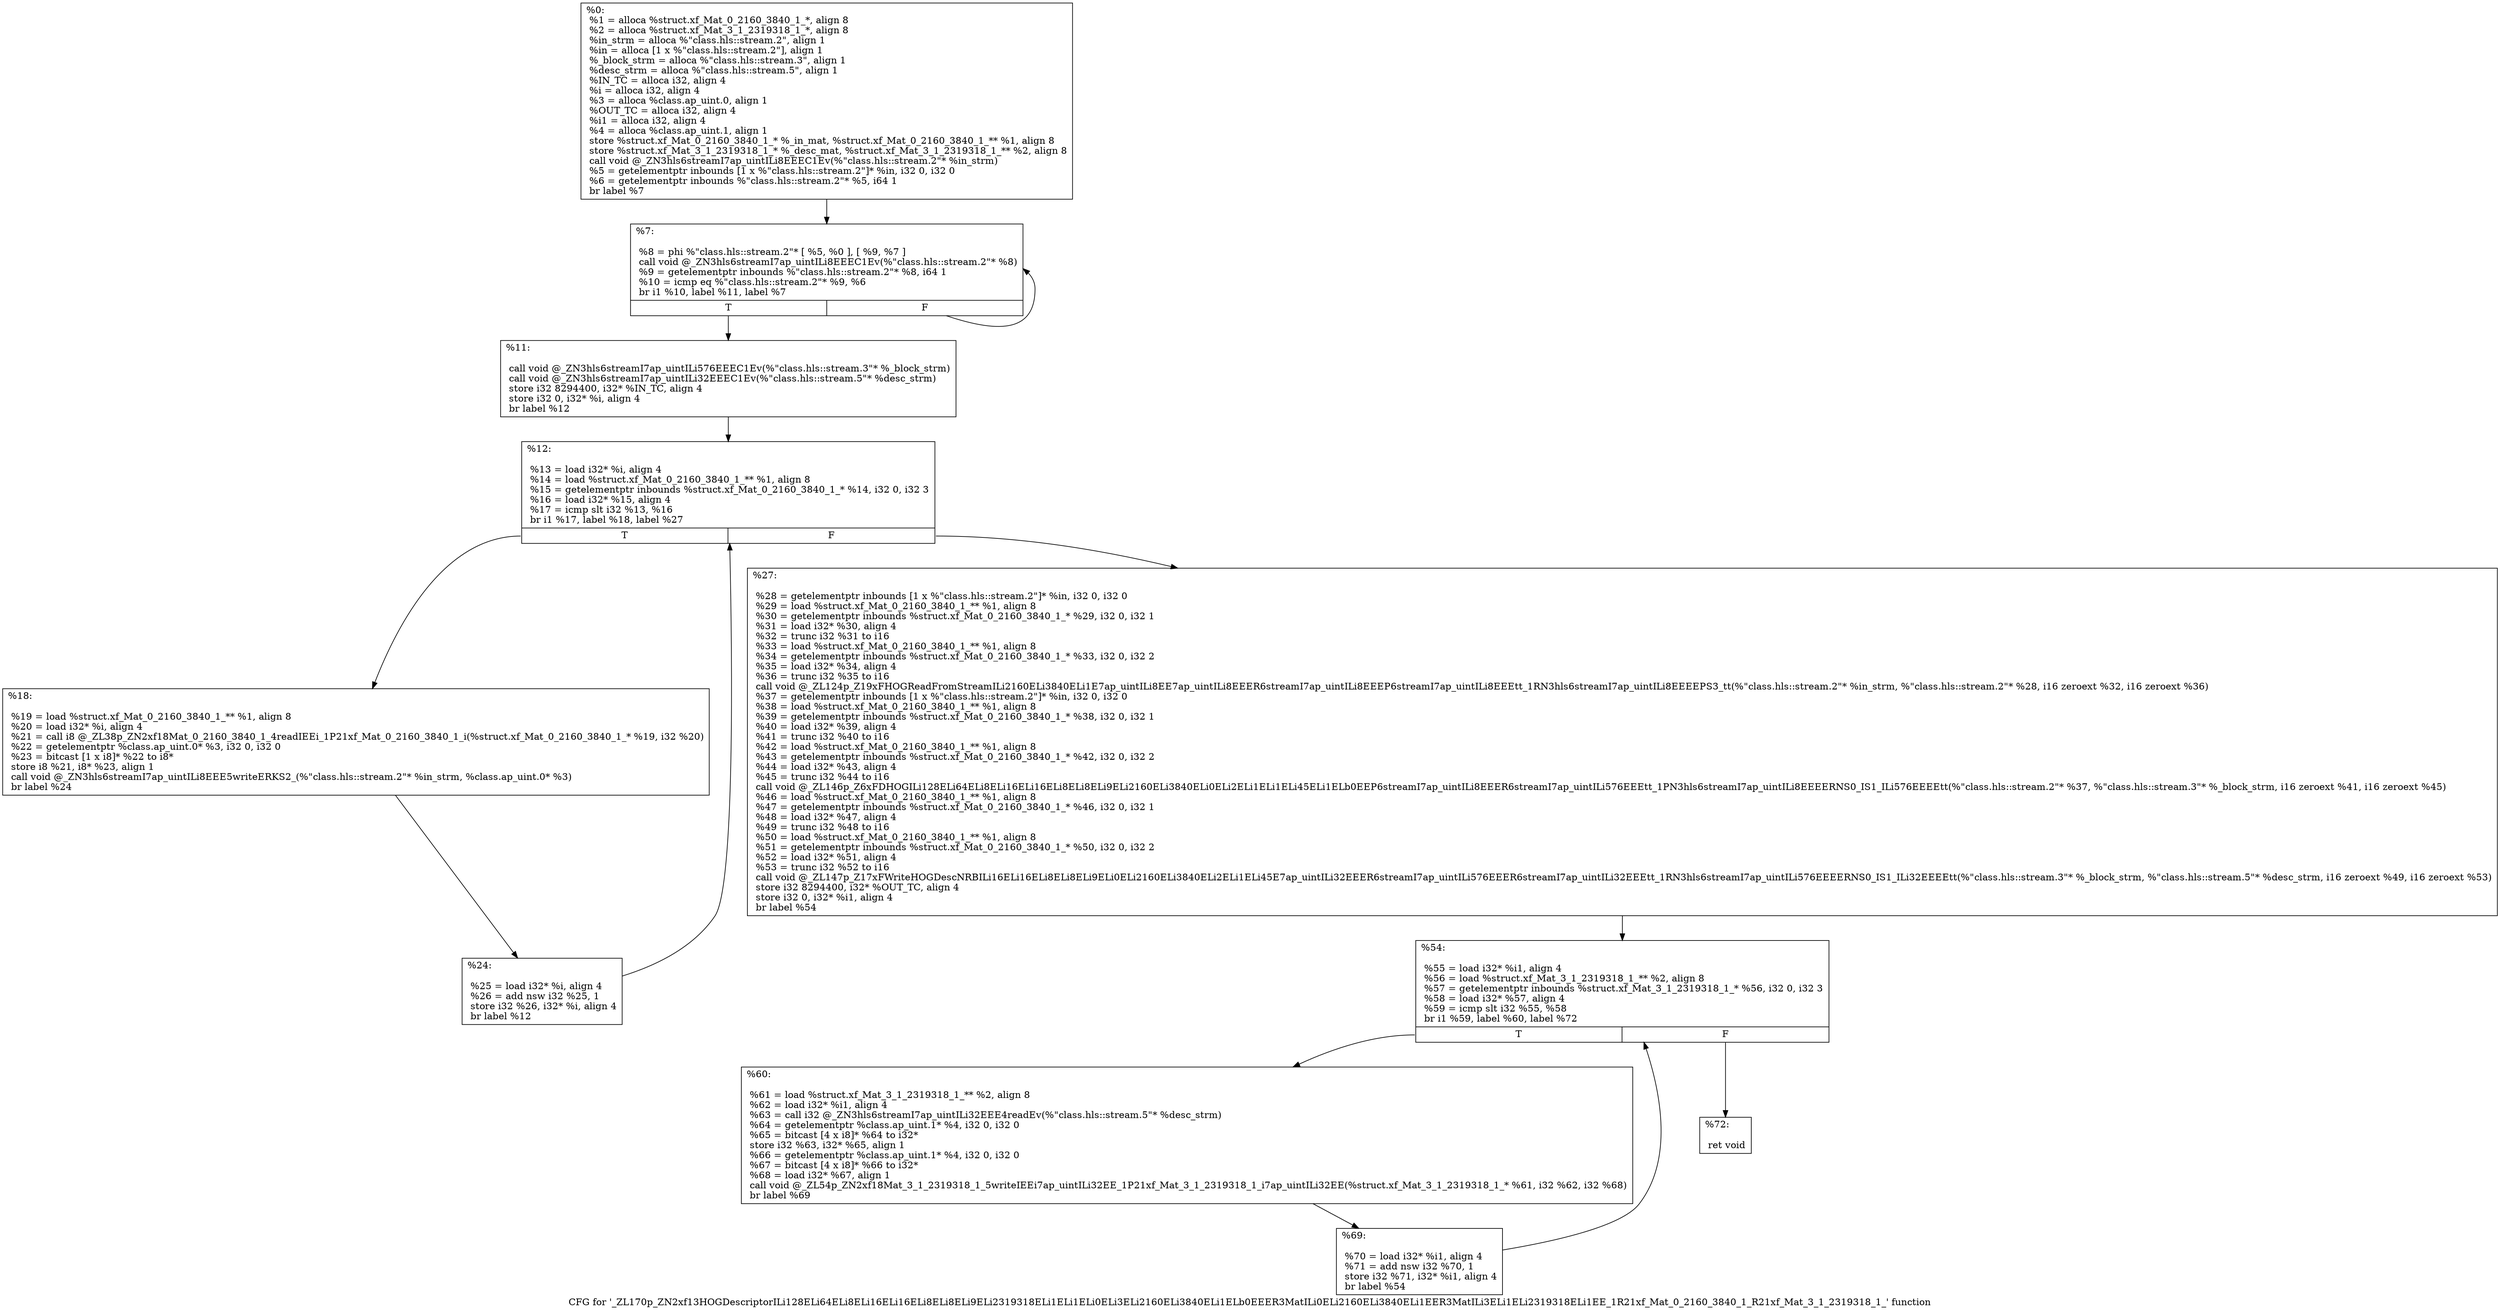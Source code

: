 digraph "CFG for '_ZL170p_ZN2xf13HOGDescriptorILi128ELi64ELi8ELi16ELi16ELi8ELi8ELi9ELi2319318ELi1ELi1ELi0ELi3ELi2160ELi3840ELi1ELb0EEER3MatILi0ELi2160ELi3840ELi1EER3MatILi3ELi1ELi2319318ELi1EE_1R21xf_Mat_0_2160_3840_1_R21xf_Mat_3_1_2319318_1_' function" {
	label="CFG for '_ZL170p_ZN2xf13HOGDescriptorILi128ELi64ELi8ELi16ELi16ELi8ELi8ELi9ELi2319318ELi1ELi1ELi0ELi3ELi2160ELi3840ELi1ELb0EEER3MatILi0ELi2160ELi3840ELi1EER3MatILi3ELi1ELi2319318ELi1EE_1R21xf_Mat_0_2160_3840_1_R21xf_Mat_3_1_2319318_1_' function";

	Node0x3306630 [shape=record,label="{%0:\l  %1 = alloca %struct.xf_Mat_0_2160_3840_1_*, align 8\l  %2 = alloca %struct.xf_Mat_3_1_2319318_1_*, align 8\l  %in_strm = alloca %\"class.hls::stream.2\", align 1\l  %in = alloca [1 x %\"class.hls::stream.2\"], align 1\l  %_block_strm = alloca %\"class.hls::stream.3\", align 1\l  %desc_strm = alloca %\"class.hls::stream.5\", align 1\l  %IN_TC = alloca i32, align 4\l  %i = alloca i32, align 4\l  %3 = alloca %class.ap_uint.0, align 1\l  %OUT_TC = alloca i32, align 4\l  %i1 = alloca i32, align 4\l  %4 = alloca %class.ap_uint.1, align 1\l  store %struct.xf_Mat_0_2160_3840_1_* %_in_mat, %struct.xf_Mat_0_2160_3840_1_** %1, align 8\l  store %struct.xf_Mat_3_1_2319318_1_* %_desc_mat, %struct.xf_Mat_3_1_2319318_1_** %2, align 8\l  call void @_ZN3hls6streamI7ap_uintILi8EEEC1Ev(%\"class.hls::stream.2\"* %in_strm)\l  %5 = getelementptr inbounds [1 x %\"class.hls::stream.2\"]* %in, i32 0, i32 0\l  %6 = getelementptr inbounds %\"class.hls::stream.2\"* %5, i64 1\l  br label %7\l}"];
	Node0x3306630 -> Node0x3307b10;
	Node0x3307b10 [shape=record,label="{%7:\l\l  %8 = phi %\"class.hls::stream.2\"* [ %5, %0 ], [ %9, %7 ]\l  call void @_ZN3hls6streamI7ap_uintILi8EEEC1Ev(%\"class.hls::stream.2\"* %8)\l  %9 = getelementptr inbounds %\"class.hls::stream.2\"* %8, i64 1\l  %10 = icmp eq %\"class.hls::stream.2\"* %9, %6\l  br i1 %10, label %11, label %7\l|{<s0>T|<s1>F}}"];
	Node0x3307b10:s0 -> Node0x3307f90;
	Node0x3307b10:s1 -> Node0x3307b10;
	Node0x3307f90 [shape=record,label="{%11:\l\l  call void @_ZN3hls6streamI7ap_uintILi576EEEC1Ev(%\"class.hls::stream.3\"* %_block_strm)\l  call void @_ZN3hls6streamI7ap_uintILi32EEEC1Ev(%\"class.hls::stream.5\"* %desc_strm)\l  store i32 8294400, i32* %IN_TC, align 4\l  store i32 0, i32* %i, align 4\l  br label %12\l}"];
	Node0x3307f90 -> Node0x3308530;
	Node0x3308530 [shape=record,label="{%12:\l\l  %13 = load i32* %i, align 4\l  %14 = load %struct.xf_Mat_0_2160_3840_1_** %1, align 8\l  %15 = getelementptr inbounds %struct.xf_Mat_0_2160_3840_1_* %14, i32 0, i32 3\l  %16 = load i32* %15, align 4\l  %17 = icmp slt i32 %13, %16\l  br i1 %17, label %18, label %27\l|{<s0>T|<s1>F}}"];
	Node0x3308530:s0 -> Node0x33088d0;
	Node0x3308530:s1 -> Node0x3308930;
	Node0x33088d0 [shape=record,label="{%18:\l\l  %19 = load %struct.xf_Mat_0_2160_3840_1_** %1, align 8\l  %20 = load i32* %i, align 4\l  %21 = call i8 @_ZL38p_ZN2xf18Mat_0_2160_3840_1_4readIEEi_1P21xf_Mat_0_2160_3840_1_i(%struct.xf_Mat_0_2160_3840_1_* %19, i32 %20)\l  %22 = getelementptr %class.ap_uint.0* %3, i32 0, i32 0\l  %23 = bitcast [1 x i8]* %22 to i8*\l  store i8 %21, i8* %23, align 1\l  call void @_ZN3hls6streamI7ap_uintILi8EEE5writeERKS2_(%\"class.hls::stream.2\"* %in_strm, %class.ap_uint.0* %3)\l  br label %24\l}"];
	Node0x33088d0 -> Node0x3309180;
	Node0x3309180 [shape=record,label="{%24:\l\l  %25 = load i32* %i, align 4\l  %26 = add nsw i32 %25, 1\l  store i32 %26, i32* %i, align 4\l  br label %12\l}"];
	Node0x3309180 -> Node0x3308530;
	Node0x3308930 [shape=record,label="{%27:\l\l  %28 = getelementptr inbounds [1 x %\"class.hls::stream.2\"]* %in, i32 0, i32 0\l  %29 = load %struct.xf_Mat_0_2160_3840_1_** %1, align 8\l  %30 = getelementptr inbounds %struct.xf_Mat_0_2160_3840_1_* %29, i32 0, i32 1\l  %31 = load i32* %30, align 4\l  %32 = trunc i32 %31 to i16\l  %33 = load %struct.xf_Mat_0_2160_3840_1_** %1, align 8\l  %34 = getelementptr inbounds %struct.xf_Mat_0_2160_3840_1_* %33, i32 0, i32 2\l  %35 = load i32* %34, align 4\l  %36 = trunc i32 %35 to i16\l  call void @_ZL124p_Z19xFHOGReadFromStreamILi2160ELi3840ELi1E7ap_uintILi8EE7ap_uintILi8EEER6streamI7ap_uintILi8EEEP6streamI7ap_uintILi8EEEtt_1RN3hls6streamI7ap_uintILi8EEEEPS3_tt(%\"class.hls::stream.2\"* %in_strm, %\"class.hls::stream.2\"* %28, i16 zeroext %32, i16 zeroext %36)\l  %37 = getelementptr inbounds [1 x %\"class.hls::stream.2\"]* %in, i32 0, i32 0\l  %38 = load %struct.xf_Mat_0_2160_3840_1_** %1, align 8\l  %39 = getelementptr inbounds %struct.xf_Mat_0_2160_3840_1_* %38, i32 0, i32 1\l  %40 = load i32* %39, align 4\l  %41 = trunc i32 %40 to i16\l  %42 = load %struct.xf_Mat_0_2160_3840_1_** %1, align 8\l  %43 = getelementptr inbounds %struct.xf_Mat_0_2160_3840_1_* %42, i32 0, i32 2\l  %44 = load i32* %43, align 4\l  %45 = trunc i32 %44 to i16\l  call void @_ZL146p_Z6xFDHOGILi128ELi64ELi8ELi16ELi16ELi8ELi8ELi9ELi2160ELi3840ELi0ELi2ELi1ELi1ELi45ELi1ELb0EEP6streamI7ap_uintILi8EEER6streamI7ap_uintILi576EEEtt_1PN3hls6streamI7ap_uintILi8EEEERNS0_IS1_ILi576EEEEtt(%\"class.hls::stream.2\"* %37, %\"class.hls::stream.3\"* %_block_strm, i16 zeroext %41, i16 zeroext %45)\l  %46 = load %struct.xf_Mat_0_2160_3840_1_** %1, align 8\l  %47 = getelementptr inbounds %struct.xf_Mat_0_2160_3840_1_* %46, i32 0, i32 1\l  %48 = load i32* %47, align 4\l  %49 = trunc i32 %48 to i16\l  %50 = load %struct.xf_Mat_0_2160_3840_1_** %1, align 8\l  %51 = getelementptr inbounds %struct.xf_Mat_0_2160_3840_1_* %50, i32 0, i32 2\l  %52 = load i32* %51, align 4\l  %53 = trunc i32 %52 to i16\l  call void @_ZL147p_Z17xFWriteHOGDescNRBILi16ELi16ELi8ELi8ELi9ELi0ELi2160ELi3840ELi2ELi1ELi45E7ap_uintILi32EEER6streamI7ap_uintILi576EEER6streamI7ap_uintILi32EEEtt_1RN3hls6streamI7ap_uintILi576EEEERNS0_IS1_ILi32EEEEtt(%\"class.hls::stream.3\"* %_block_strm, %\"class.hls::stream.5\"* %desc_strm, i16 zeroext %49, i16 zeroext %53)\l  store i32 8294400, i32* %OUT_TC, align 4\l  store i32 0, i32* %i1, align 4\l  br label %54\l}"];
	Node0x3308930 -> Node0x330b160;
	Node0x330b160 [shape=record,label="{%54:\l\l  %55 = load i32* %i1, align 4\l  %56 = load %struct.xf_Mat_3_1_2319318_1_** %2, align 8\l  %57 = getelementptr inbounds %struct.xf_Mat_3_1_2319318_1_* %56, i32 0, i32 3\l  %58 = load i32* %57, align 4\l  %59 = icmp slt i32 %55, %58\l  br i1 %59, label %60, label %72\l|{<s0>T|<s1>F}}"];
	Node0x330b160:s0 -> Node0x330b540;
	Node0x330b160:s1 -> Node0x330b5a0;
	Node0x330b540 [shape=record,label="{%60:\l\l  %61 = load %struct.xf_Mat_3_1_2319318_1_** %2, align 8\l  %62 = load i32* %i1, align 4\l  %63 = call i32 @_ZN3hls6streamI7ap_uintILi32EEE4readEv(%\"class.hls::stream.5\"* %desc_strm)\l  %64 = getelementptr %class.ap_uint.1* %4, i32 0, i32 0\l  %65 = bitcast [4 x i8]* %64 to i32*\l  store i32 %63, i32* %65, align 1\l  %66 = getelementptr %class.ap_uint.1* %4, i32 0, i32 0\l  %67 = bitcast [4 x i8]* %66 to i32*\l  %68 = load i32* %67, align 1\l  call void @_ZL54p_ZN2xf18Mat_3_1_2319318_1_5writeIEEi7ap_uintILi32EE_1P21xf_Mat_3_1_2319318_1_i7ap_uintILi32EE(%struct.xf_Mat_3_1_2319318_1_* %61, i32 %62, i32 %68)\l  br label %69\l}"];
	Node0x330b540 -> Node0x330bfe0;
	Node0x330bfe0 [shape=record,label="{%69:\l\l  %70 = load i32* %i1, align 4\l  %71 = add nsw i32 %70, 1\l  store i32 %71, i32* %i1, align 4\l  br label %54\l}"];
	Node0x330bfe0 -> Node0x330b160;
	Node0x330b5a0 [shape=record,label="{%72:\l\l  ret void\l}"];
}

